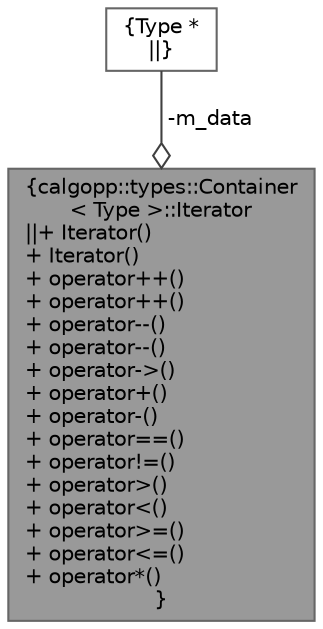 digraph "calgopp::types::Container&lt; Type &gt;::Iterator"
{
 // LATEX_PDF_SIZE
  bgcolor="transparent";
  edge [fontname=Helvetica,fontsize=10,labelfontname=Helvetica,labelfontsize=10];
  node [fontname=Helvetica,fontsize=10,shape=box,height=0.2,width=0.4];
  Node1 [label="{calgopp::types::Container\l\< Type \>::Iterator\n||+ Iterator()\l+ Iterator()\l+ operator++()\l+ operator++()\l+ operator--()\l+ operator--()\l+ operator-\>()\l+ operator+()\l+ operator-()\l+ operator==()\l+ operator!=()\l+ operator\>()\l+ operator\<()\l+ operator\>=()\l+ operator\<=()\l+ operator*()\l}",height=0.2,width=0.4,color="gray40", fillcolor="grey60", style="filled", fontcolor="black",tooltip=" "];
  Node2 -> Node1 [color="grey25",style="solid",label=" -m_data" ,arrowhead="odiamond"];
  Node2 [label="{Type *\n||}",height=0.2,width=0.4,color="gray40", fillcolor="white", style="filled",tooltip=" "];
}

